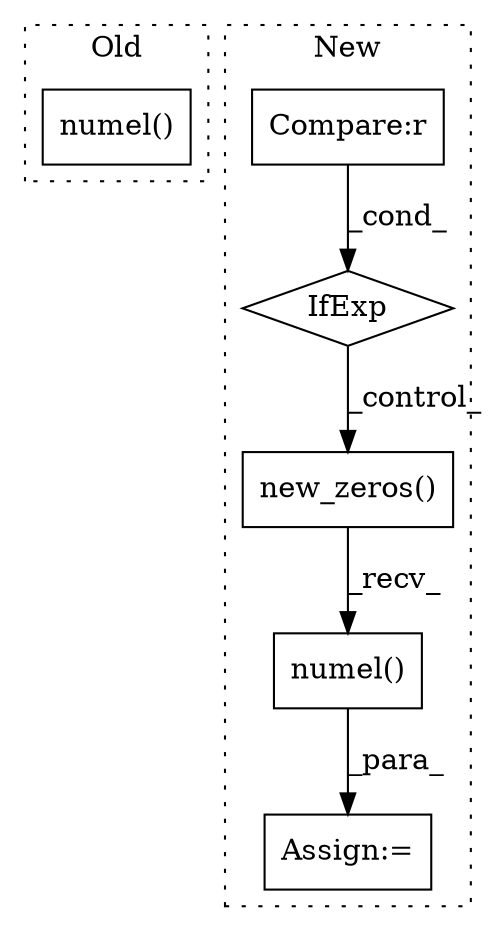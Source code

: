 digraph G {
subgraph cluster0 {
1 [label="numel()" a="75" s="3695" l="19" shape="box"];
label = "Old";
style="dotted";
}
subgraph cluster1 {
2 [label="IfExp" a="51" s="3710,3732" l="4,6" shape="diamond"];
3 [label="Compare:r" a="40" s="3714" l="18" shape="box"];
4 [label="new_zeros()" a="75" s="3738,3767" l="17,1" shape="box"];
5 [label="numel()" a="75" s="3793" l="17" shape="box"];
6 [label="Assign:=" a="68" s="3790" l="3" shape="box"];
label = "New";
style="dotted";
}
2 -> 4 [label="_control_"];
3 -> 2 [label="_cond_"];
4 -> 5 [label="_recv_"];
5 -> 6 [label="_para_"];
}